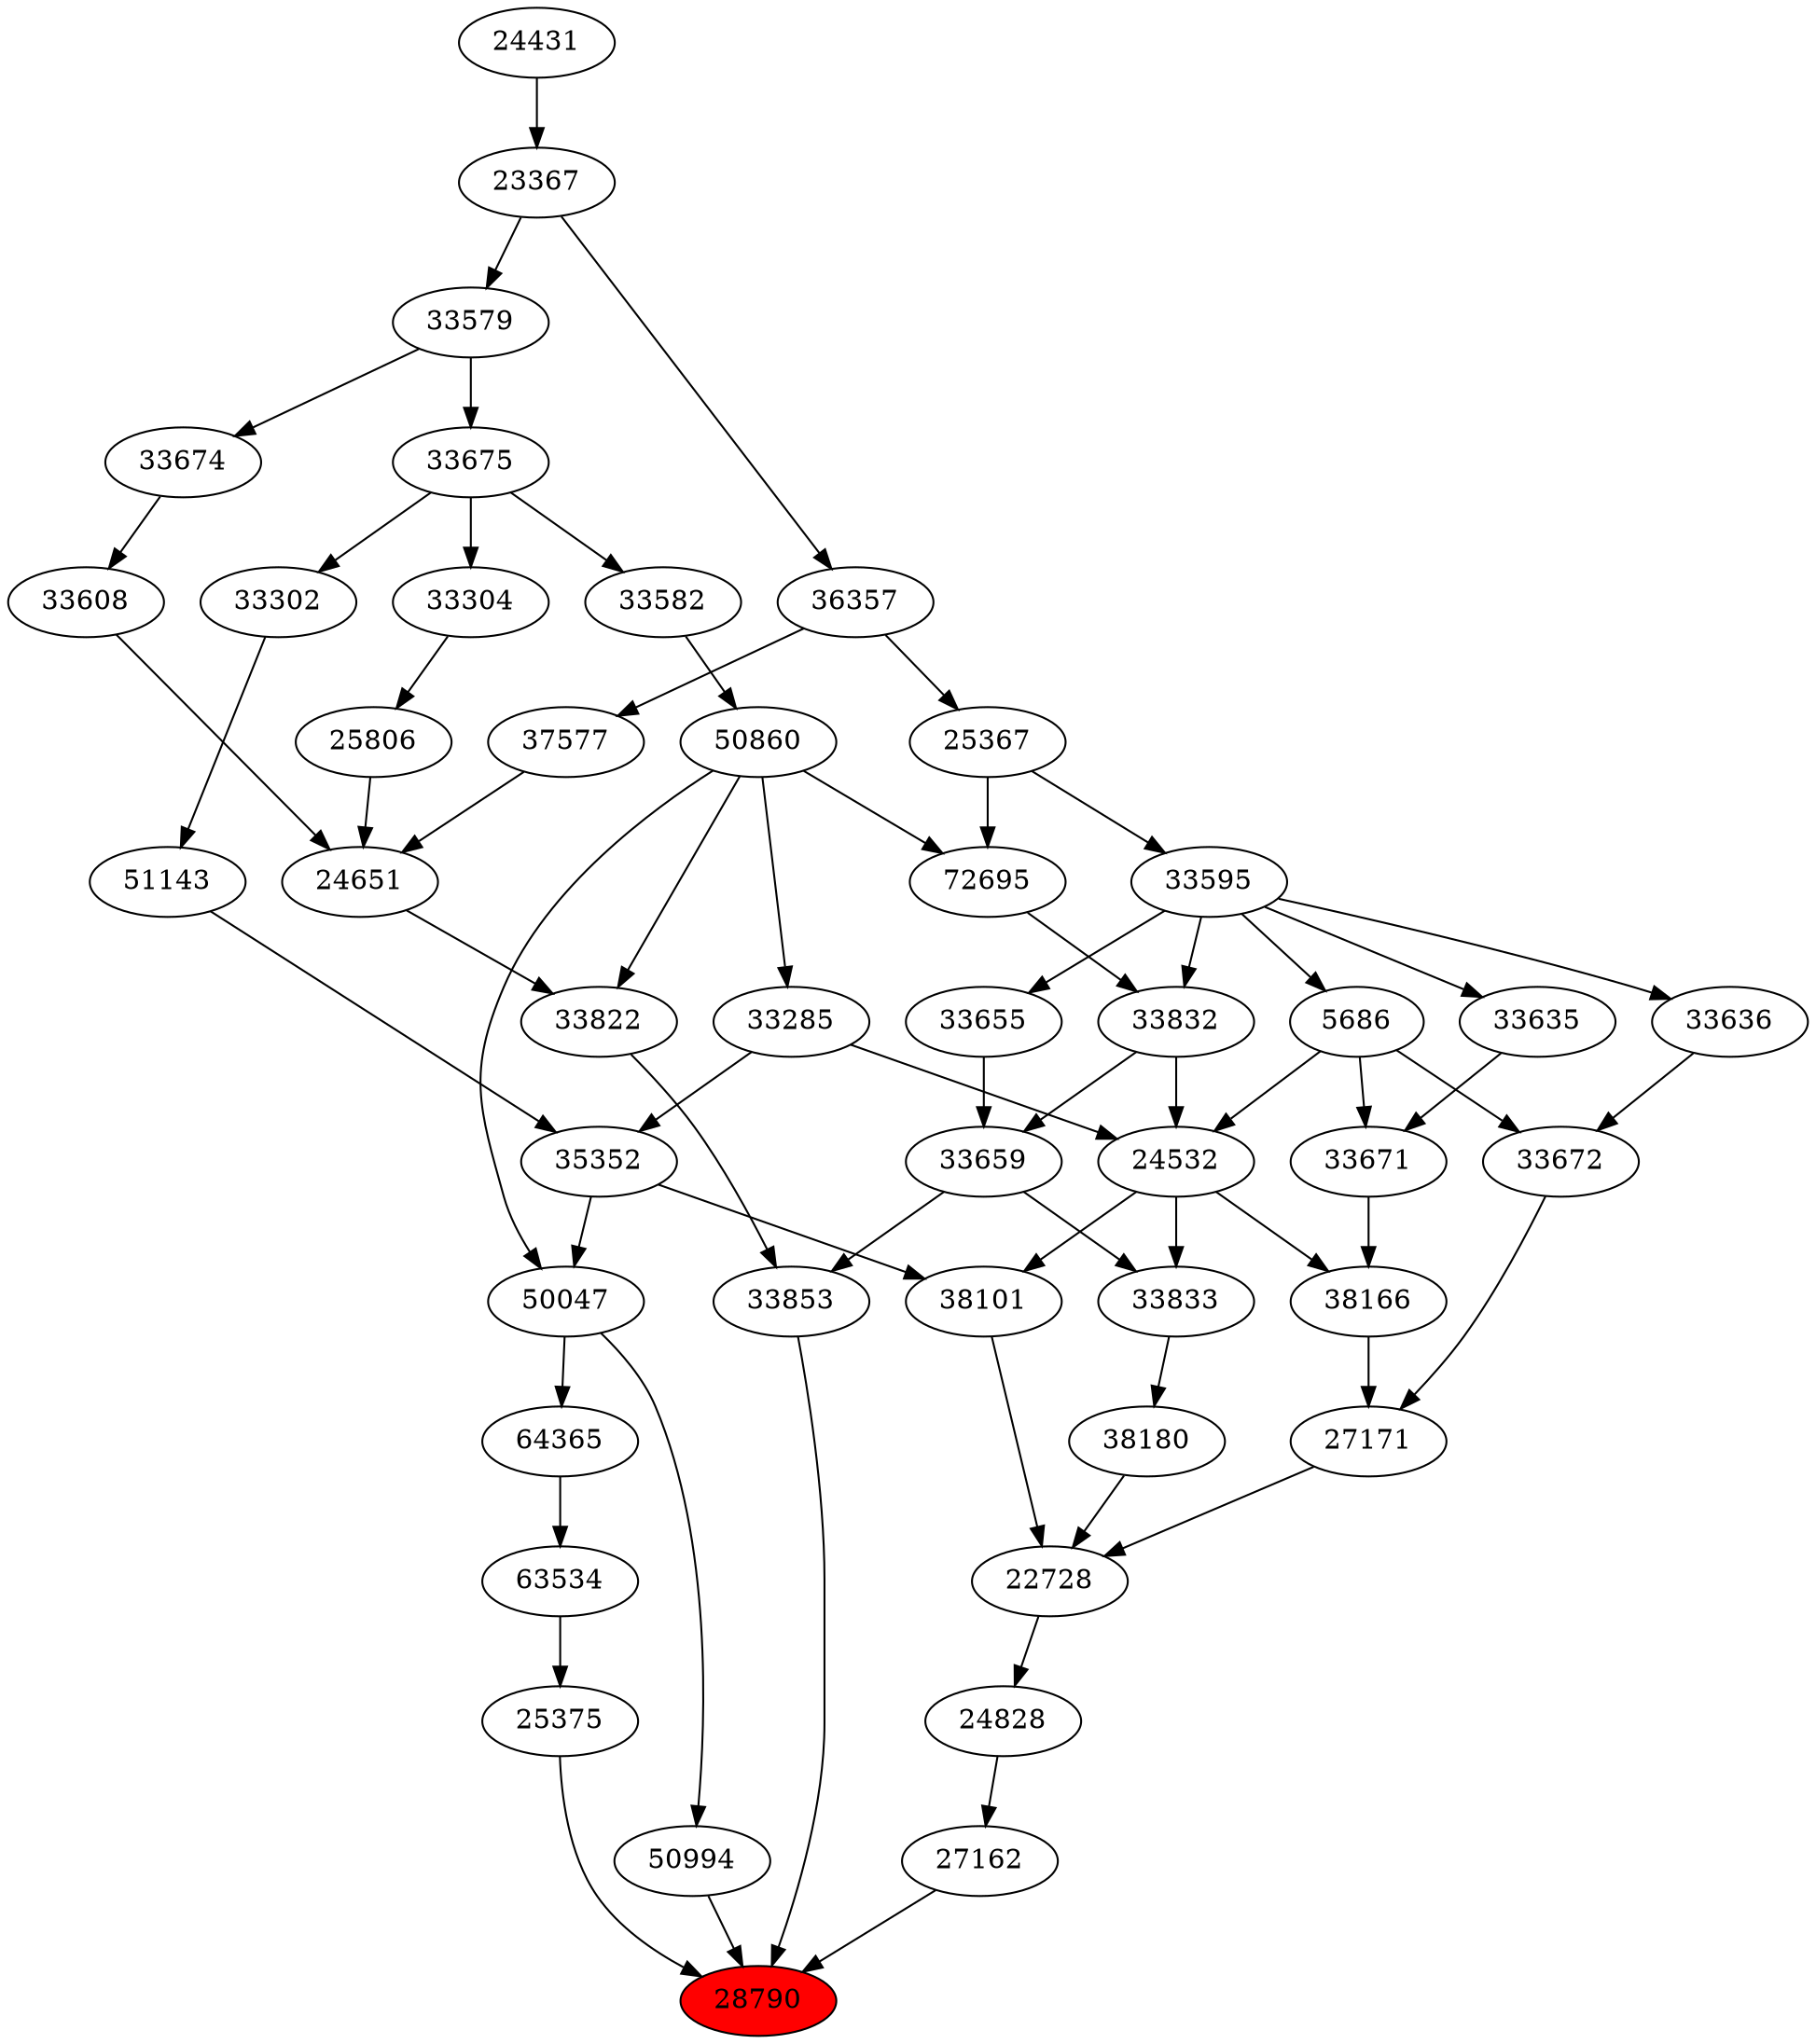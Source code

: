strict digraph{ 
28790 [label="28790" fillcolor=red style=filled]
25375 -> 28790
50994 -> 28790
33853 -> 28790
27162 -> 28790
25375 [label="25375"]
63534 -> 25375
50994 [label="50994"]
50047 -> 50994
33853 [label="33853"]
33659 -> 33853
33822 -> 33853
27162 [label="27162"]
24828 -> 27162
63534 [label="63534"]
64365 -> 63534
50047 [label="50047"]
35352 -> 50047
50860 -> 50047
33659 [label="33659"]
33655 -> 33659
33832 -> 33659
33822 [label="33822"]
24651 -> 33822
50860 -> 33822
24828 [label="24828"]
22728 -> 24828
64365 [label="64365"]
50047 -> 64365
35352 [label="35352"]
33285 -> 35352
51143 -> 35352
50860 [label="50860"]
33582 -> 50860
33655 [label="33655"]
33595 -> 33655
33832 [label="33832"]
72695 -> 33832
33595 -> 33832
24651 [label="24651"]
25806 -> 24651
33608 -> 24651
37577 -> 24651
22728 [label="22728"]
27171 -> 22728
38101 -> 22728
38180 -> 22728
33285 [label="33285"]
50860 -> 33285
51143 [label="51143"]
33302 -> 51143
33582 [label="33582"]
33675 -> 33582
33595 [label="33595"]
25367 -> 33595
72695 [label="72695"]
50860 -> 72695
25367 -> 72695
25806 [label="25806"]
33304 -> 25806
33608 [label="33608"]
33674 -> 33608
37577 [label="37577"]
36357 -> 37577
27171 [label="27171"]
33672 -> 27171
38166 -> 27171
38101 [label="38101"]
24532 -> 38101
35352 -> 38101
38180 [label="38180"]
33833 -> 38180
33302 [label="33302"]
33675 -> 33302
33675 [label="33675"]
33579 -> 33675
25367 [label="25367"]
36357 -> 25367
33304 [label="33304"]
33675 -> 33304
33674 [label="33674"]
33579 -> 33674
36357 [label="36357"]
23367 -> 36357
33672 [label="33672"]
33636 -> 33672
5686 -> 33672
38166 [label="38166"]
24532 -> 38166
33671 -> 38166
24532 [label="24532"]
33285 -> 24532
5686 -> 24532
33832 -> 24532
33833 [label="33833"]
33659 -> 33833
24532 -> 33833
33579 [label="33579"]
23367 -> 33579
23367 [label="23367"]
24431 -> 23367
33636 [label="33636"]
33595 -> 33636
5686 [label="5686"]
33595 -> 5686
33671 [label="33671"]
5686 -> 33671
33635 -> 33671
24431 [label="24431"]
33635 [label="33635"]
33595 -> 33635
}